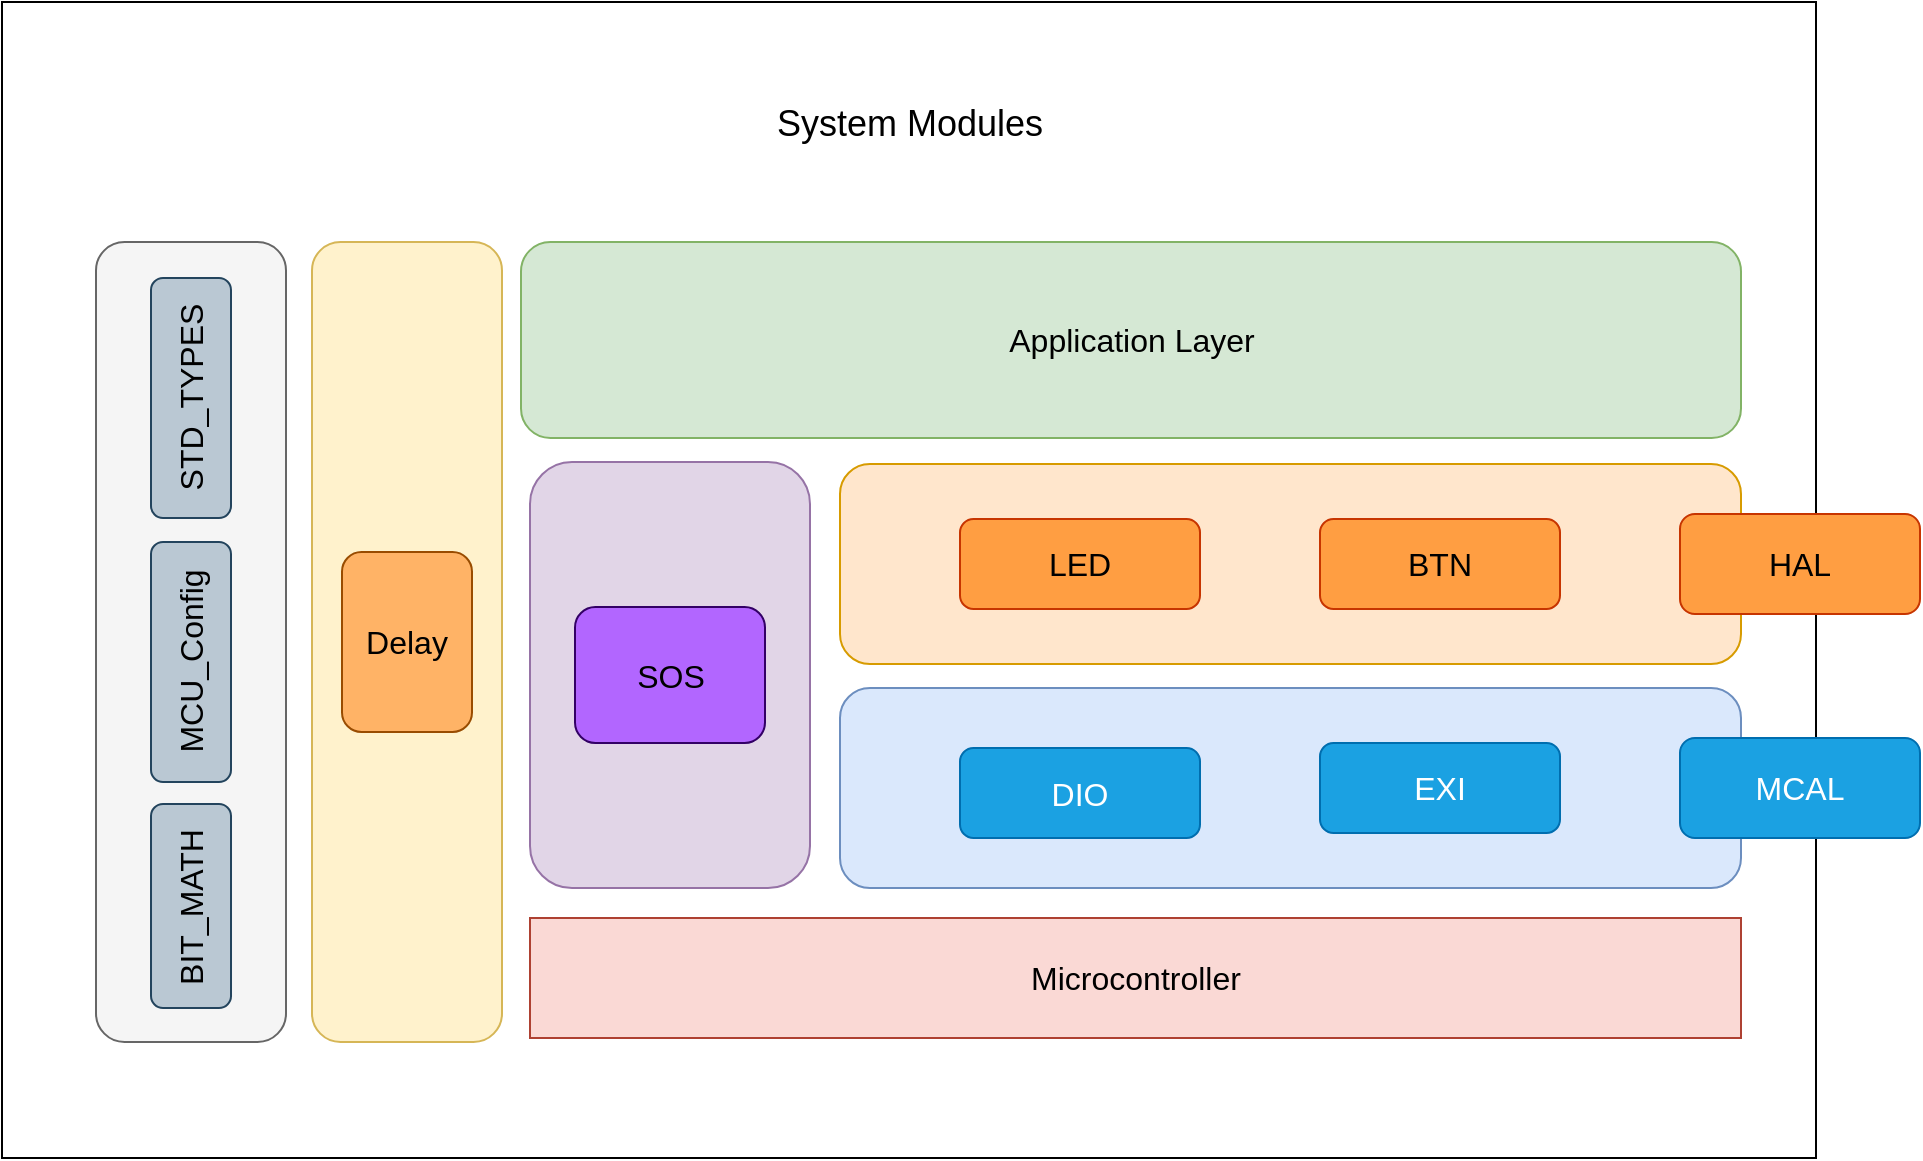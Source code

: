 <mxfile version="21.2.8" type="device">
  <diagram name="Page-1" id="jOTbS239regMLlkqWPYL">
    <mxGraphModel dx="1436" dy="1856" grid="0" gridSize="10" guides="1" tooltips="1" connect="1" arrows="1" fold="1" page="0" pageScale="1" pageWidth="850" pageHeight="1100" math="0" shadow="0">
      <root>
        <mxCell id="0" />
        <mxCell id="1" parent="0" />
        <mxCell id="r6yLNoG1JKIrol4z2VNO-1" value="" style="rounded=0;whiteSpace=wrap;html=1;fontSize=16;horizontal=0;" parent="1" vertex="1">
          <mxGeometry x="-365" y="-1004" width="907" height="578" as="geometry" />
        </mxCell>
        <mxCell id="r6yLNoG1JKIrol4z2VNO-2" value="" style="rounded=1;whiteSpace=wrap;html=1;fontSize=16;fillColor=#dae8fc;strokeColor=#6c8ebf;" parent="1" vertex="1">
          <mxGeometry x="54" y="-661" width="450.5" height="100" as="geometry" />
        </mxCell>
        <mxCell id="r6yLNoG1JKIrol4z2VNO-3" value="" style="rounded=1;whiteSpace=wrap;html=1;fontSize=16;fillColor=#ffe6cc;strokeColor=#d79b00;" parent="1" vertex="1">
          <mxGeometry x="54" y="-773" width="450.5" height="100" as="geometry" />
        </mxCell>
        <mxCell id="r6yLNoG1JKIrol4z2VNO-4" value="Application Layer" style="rounded=1;whiteSpace=wrap;html=1;fontSize=16;fillColor=#d5e8d4;strokeColor=#82b366;" parent="1" vertex="1">
          <mxGeometry x="-105.5" y="-884" width="610" height="98" as="geometry" />
        </mxCell>
        <mxCell id="r6yLNoG1JKIrol4z2VNO-5" value="" style="rounded=1;whiteSpace=wrap;html=1;fontSize=16;fillColor=#f5f5f5;fontColor=#333333;strokeColor=#666666;" parent="1" vertex="1">
          <mxGeometry x="-318" y="-884" width="95" height="400" as="geometry" />
        </mxCell>
        <mxCell id="r6yLNoG1JKIrol4z2VNO-6" value="&lt;font style=&quot;font-size: 18px;&quot;&gt;System Modules&lt;/font&gt;" style="text;html=1;strokeColor=none;fillColor=none;align=center;verticalAlign=middle;whiteSpace=wrap;rounded=0;fontSize=16;" parent="1" vertex="1">
          <mxGeometry x="-36.5" y="-958" width="250" height="30" as="geometry" />
        </mxCell>
        <mxCell id="r6yLNoG1JKIrol4z2VNO-7" value="Microcontroller" style="rounded=0;whiteSpace=wrap;html=1;fontSize=16;fillColor=#fad9d5;strokeColor=#ae4132;" parent="1" vertex="1">
          <mxGeometry x="-101" y="-546" width="605.5" height="60" as="geometry" />
        </mxCell>
        <mxCell id="r6yLNoG1JKIrol4z2VNO-16" style="edgeStyle=none;curved=1;rounded=0;orthogonalLoop=1;jettySize=auto;html=1;exitX=0.5;exitY=1;exitDx=0;exitDy=0;fontSize=12;startSize=8;endSize=8;" parent="1" source="r6yLNoG1JKIrol4z2VNO-15" target="r6yLNoG1JKIrol4z2VNO-15" edge="1">
          <mxGeometry relative="1" as="geometry" />
        </mxCell>
        <mxCell id="VjE--omdAlmAHaHHL6hZ-31" value="STD_TYPES" style="rounded=1;whiteSpace=wrap;html=1;fontSize=16;fillColor=#bac8d3;strokeColor=#23445d;rotation=-90;" parent="1" vertex="1">
          <mxGeometry x="-330.5" y="-826" width="120" height="40" as="geometry" />
        </mxCell>
        <mxCell id="r6yLNoG1JKIrol4z2VNO-12" value="MCAL" style="rounded=1;whiteSpace=wrap;html=1;fontSize=16;fillColor=#1ba1e2;fontColor=#ffffff;strokeColor=#006EAF;" parent="1" vertex="1">
          <mxGeometry x="474" y="-636" width="120" height="50" as="geometry" />
        </mxCell>
        <mxCell id="r6yLNoG1JKIrol4z2VNO-13" value="DIO" style="rounded=1;whiteSpace=wrap;html=1;fontSize=16;fillColor=#1ba1e2;fontColor=#ffffff;strokeColor=#006EAF;" parent="1" vertex="1">
          <mxGeometry x="114" y="-631" width="120" height="45" as="geometry" />
        </mxCell>
        <mxCell id="VjE--omdAlmAHaHHL6hZ-12" style="edgeStyle=none;curved=1;rounded=0;orthogonalLoop=1;jettySize=auto;html=1;exitX=1;exitY=0.5;exitDx=0;exitDy=0;fontSize=12;startSize=8;endSize=8;" parent="1" edge="1">
          <mxGeometry relative="1" as="geometry">
            <mxPoint x="146" y="-741" as="sourcePoint" />
            <mxPoint x="146" y="-741" as="targetPoint" />
          </mxGeometry>
        </mxCell>
        <mxCell id="VjE--omdAlmAHaHHL6hZ-32" value="MCU_Config" style="rounded=1;whiteSpace=wrap;html=1;fontSize=16;fillColor=#bac8d3;strokeColor=#23445d;rotation=-90;" parent="1" vertex="1">
          <mxGeometry x="-330.5" y="-694" width="120" height="40" as="geometry" />
        </mxCell>
        <mxCell id="VjE--omdAlmAHaHHL6hZ-33" value="BIT_MATH" style="rounded=1;whiteSpace=wrap;html=1;fontSize=16;fillColor=#bac8d3;strokeColor=#23445d;rotation=-90;" parent="1" vertex="1">
          <mxGeometry x="-321.53" y="-572" width="102.07" height="40" as="geometry" />
        </mxCell>
        <mxCell id="ShxdxOneBKLhwSZfwh8K-31" style="edgeStyle=orthogonalEdgeStyle;rounded=1;orthogonalLoop=1;jettySize=auto;html=1;entryX=0.5;entryY=0;entryDx=0;entryDy=0;fontSize=12;startSize=8;endSize=8;exitX=0.5;exitY=1;exitDx=0;exitDy=0;" parent="1" target="r6yLNoG1JKIrol4z2VNO-13" edge="1">
          <mxGeometry relative="1" as="geometry" />
        </mxCell>
        <mxCell id="r6yLNoG1JKIrol4z2VNO-9" value="HAL" style="rounded=1;whiteSpace=wrap;html=1;fontSize=16;fillColor=#ff9e42;fontColor=#000000;strokeColor=#C73500;" parent="1" vertex="1">
          <mxGeometry x="474" y="-748" width="120" height="50" as="geometry" />
        </mxCell>
        <mxCell id="r6yLNoG1JKIrol4z2VNO-15" value="EXI" style="rounded=1;whiteSpace=wrap;html=1;fontSize=16;fillColor=#1ba1e2;fontColor=#ffffff;strokeColor=#006EAF;" parent="1" vertex="1">
          <mxGeometry x="294" y="-633.5" width="120" height="45" as="geometry" />
        </mxCell>
        <mxCell id="nT8P0RG_OQsP6OdjPJSe-1" value="" style="rounded=1;whiteSpace=wrap;html=1;fontSize=16;fillColor=#fff2cc;strokeColor=#d6b656;" vertex="1" parent="1">
          <mxGeometry x="-210" y="-884" width="95" height="400" as="geometry" />
        </mxCell>
        <mxCell id="V3u2zAgIND73tqs9DLKK-15" value="Delay" style="rounded=1;whiteSpace=wrap;html=1;fontSize=16;fillColor=#FFB366;strokeColor=#994C00;" parent="1" vertex="1">
          <mxGeometry x="-195" y="-729" width="65" height="90" as="geometry" />
        </mxCell>
        <mxCell id="nT8P0RG_OQsP6OdjPJSe-7" value="LED" style="rounded=1;whiteSpace=wrap;html=1;fontSize=16;fillColor=#ff9e42;fontColor=#000000;strokeColor=#C73500;" vertex="1" parent="1">
          <mxGeometry x="114" y="-745.5" width="120" height="45" as="geometry" />
        </mxCell>
        <mxCell id="nT8P0RG_OQsP6OdjPJSe-8" value="BTN" style="rounded=1;whiteSpace=wrap;html=1;fontSize=16;fillColor=#ff9e42;fontColor=#000000;strokeColor=#C73500;" vertex="1" parent="1">
          <mxGeometry x="294" y="-745.5" width="120" height="45" as="geometry" />
        </mxCell>
        <mxCell id="nT8P0RG_OQsP6OdjPJSe-9" value="" style="rounded=1;whiteSpace=wrap;html=1;fontSize=16;fillColor=#e1d5e7;strokeColor=#9673a6;" vertex="1" parent="1">
          <mxGeometry x="-101" y="-774" width="140" height="213" as="geometry" />
        </mxCell>
        <mxCell id="nT8P0RG_OQsP6OdjPJSe-10" value="SOS" style="rounded=1;whiteSpace=wrap;html=1;fontSize=16;fillColor=#B266FF;fontColor=#000000;strokeColor=#330066;" vertex="1" parent="1">
          <mxGeometry x="-78.5" y="-701.5" width="95" height="68" as="geometry" />
        </mxCell>
      </root>
    </mxGraphModel>
  </diagram>
</mxfile>
